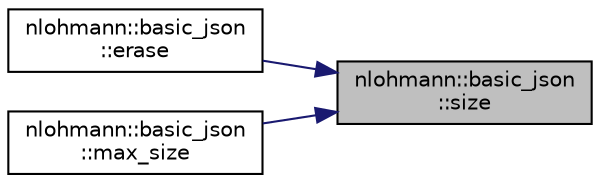 digraph "nlohmann::basic_json::size"
{
 // LATEX_PDF_SIZE
  edge [fontname="Helvetica",fontsize="10",labelfontname="Helvetica",labelfontsize="10"];
  node [fontname="Helvetica",fontsize="10",shape=record];
  rankdir="RL";
  Node1 [label="nlohmann::basic_json\l::size",height=0.2,width=0.4,color="black", fillcolor="grey75", style="filled", fontcolor="black",tooltip="returns the number of elements"];
  Node1 -> Node2 [dir="back",color="midnightblue",fontsize="10",style="solid",fontname="Helvetica"];
  Node2 [label="nlohmann::basic_json\l::erase",height=0.2,width=0.4,color="black", fillcolor="white", style="filled",URL="$classnlohmann_1_1basic__json.html#a49a7ac46583c77094f96a7717597ff5f",tooltip="remove element from a JSON array given an index"];
  Node1 -> Node3 [dir="back",color="midnightblue",fontsize="10",style="solid",fontname="Helvetica"];
  Node3 [label="nlohmann::basic_json\l::max_size",height=0.2,width=0.4,color="black", fillcolor="white", style="filled",URL="$classnlohmann_1_1basic__json.html#a502e4020141ed42d55e5d1fd88b3e80f",tooltip="returns the maximum possible number of elements"];
}
